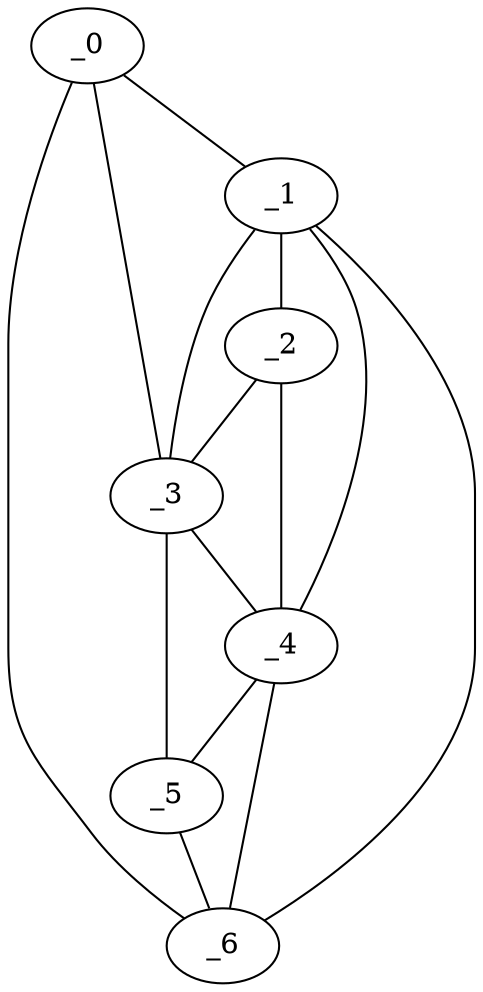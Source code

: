 graph "obj4__150.gxl" {
	_0	 [x=46,
		y=28];
	_1	 [x=54,
		y=28];
	_0 -- _1	 [valence=2];
	_3	 [x=60,
		y=20];
	_0 -- _3	 [valence=1];
	_6	 [x=101,
		y=42];
	_0 -- _6	 [valence=1];
	_2	 [x=58,
		y=25];
	_1 -- _2	 [valence=2];
	_1 -- _3	 [valence=2];
	_4	 [x=62,
		y=28];
	_1 -- _4	 [valence=2];
	_1 -- _6	 [valence=1];
	_2 -- _3	 [valence=2];
	_2 -- _4	 [valence=1];
	_3 -- _4	 [valence=2];
	_5	 [x=68,
		y=21];
	_3 -- _5	 [valence=1];
	_4 -- _5	 [valence=2];
	_4 -- _6	 [valence=2];
	_5 -- _6	 [valence=1];
}
